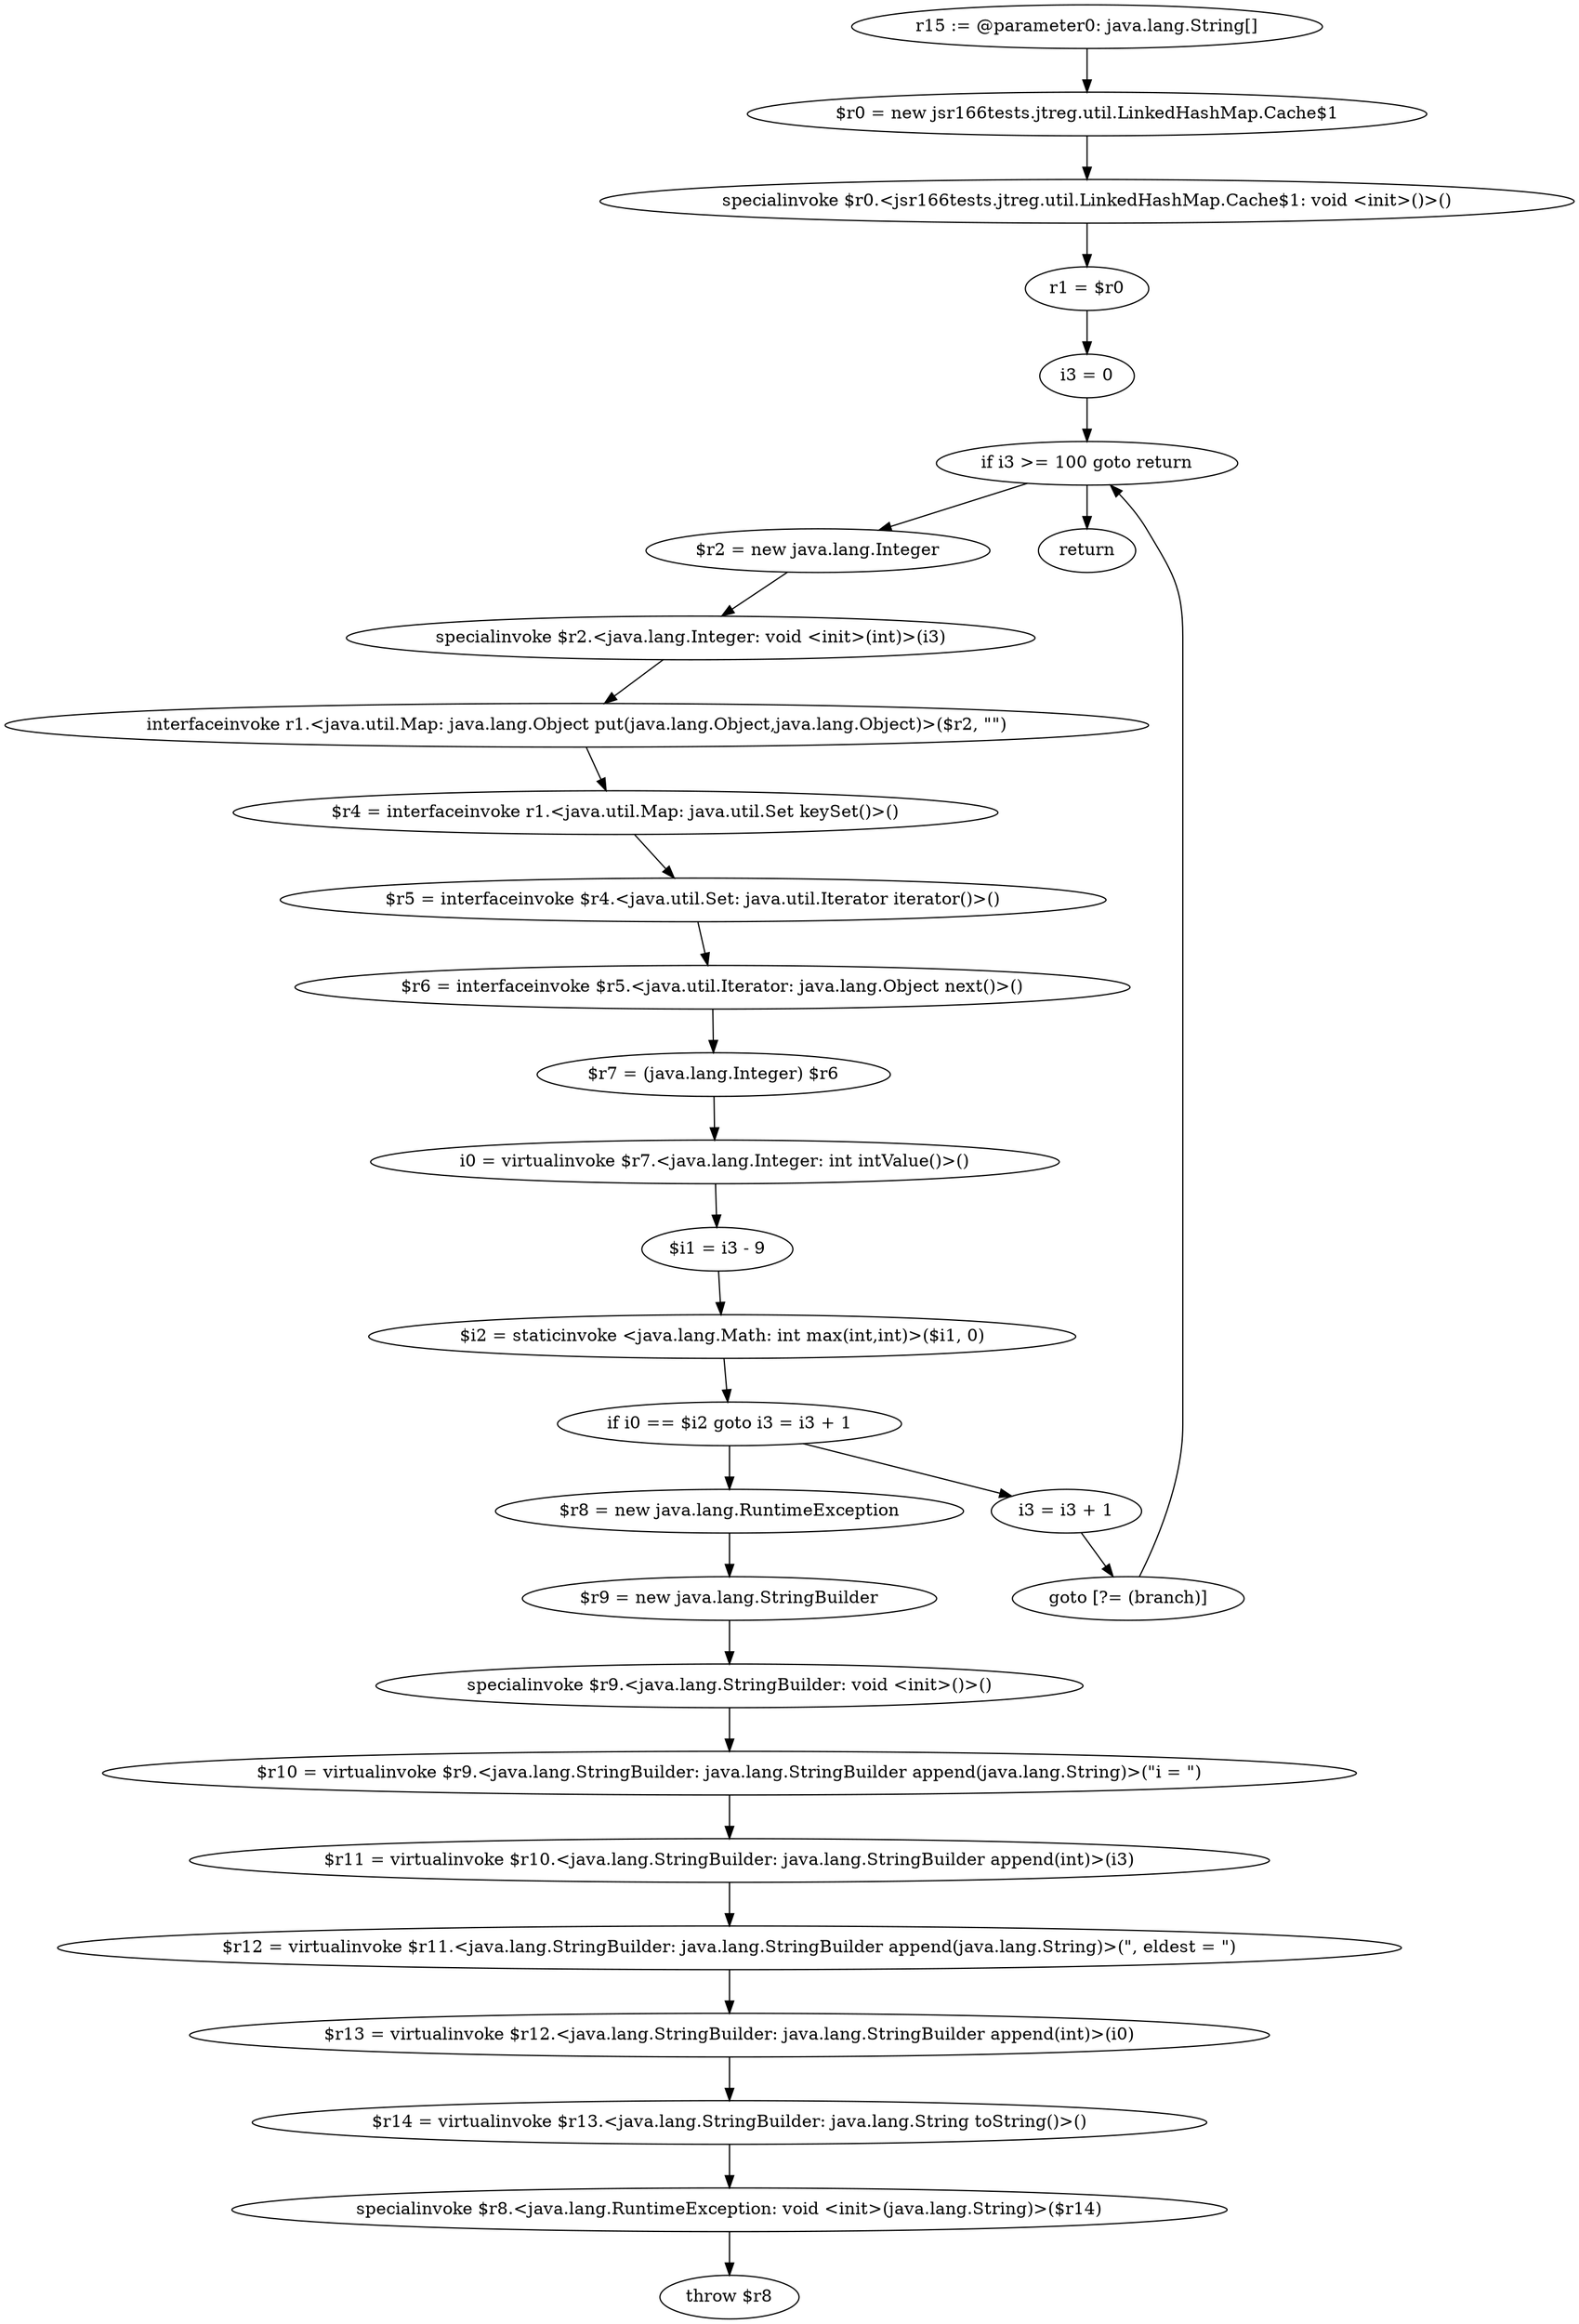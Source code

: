 digraph "unitGraph" {
    "r15 := @parameter0: java.lang.String[]"
    "$r0 = new jsr166tests.jtreg.util.LinkedHashMap.Cache$1"
    "specialinvoke $r0.<jsr166tests.jtreg.util.LinkedHashMap.Cache$1: void <init>()>()"
    "r1 = $r0"
    "i3 = 0"
    "if i3 >= 100 goto return"
    "$r2 = new java.lang.Integer"
    "specialinvoke $r2.<java.lang.Integer: void <init>(int)>(i3)"
    "interfaceinvoke r1.<java.util.Map: java.lang.Object put(java.lang.Object,java.lang.Object)>($r2, \"\")"
    "$r4 = interfaceinvoke r1.<java.util.Map: java.util.Set keySet()>()"
    "$r5 = interfaceinvoke $r4.<java.util.Set: java.util.Iterator iterator()>()"
    "$r6 = interfaceinvoke $r5.<java.util.Iterator: java.lang.Object next()>()"
    "$r7 = (java.lang.Integer) $r6"
    "i0 = virtualinvoke $r7.<java.lang.Integer: int intValue()>()"
    "$i1 = i3 - 9"
    "$i2 = staticinvoke <java.lang.Math: int max(int,int)>($i1, 0)"
    "if i0 == $i2 goto i3 = i3 + 1"
    "$r8 = new java.lang.RuntimeException"
    "$r9 = new java.lang.StringBuilder"
    "specialinvoke $r9.<java.lang.StringBuilder: void <init>()>()"
    "$r10 = virtualinvoke $r9.<java.lang.StringBuilder: java.lang.StringBuilder append(java.lang.String)>(\"i = \")"
    "$r11 = virtualinvoke $r10.<java.lang.StringBuilder: java.lang.StringBuilder append(int)>(i3)"
    "$r12 = virtualinvoke $r11.<java.lang.StringBuilder: java.lang.StringBuilder append(java.lang.String)>(\", eldest = \")"
    "$r13 = virtualinvoke $r12.<java.lang.StringBuilder: java.lang.StringBuilder append(int)>(i0)"
    "$r14 = virtualinvoke $r13.<java.lang.StringBuilder: java.lang.String toString()>()"
    "specialinvoke $r8.<java.lang.RuntimeException: void <init>(java.lang.String)>($r14)"
    "throw $r8"
    "i3 = i3 + 1"
    "goto [?= (branch)]"
    "return"
    "r15 := @parameter0: java.lang.String[]"->"$r0 = new jsr166tests.jtreg.util.LinkedHashMap.Cache$1";
    "$r0 = new jsr166tests.jtreg.util.LinkedHashMap.Cache$1"->"specialinvoke $r0.<jsr166tests.jtreg.util.LinkedHashMap.Cache$1: void <init>()>()";
    "specialinvoke $r0.<jsr166tests.jtreg.util.LinkedHashMap.Cache$1: void <init>()>()"->"r1 = $r0";
    "r1 = $r0"->"i3 = 0";
    "i3 = 0"->"if i3 >= 100 goto return";
    "if i3 >= 100 goto return"->"$r2 = new java.lang.Integer";
    "if i3 >= 100 goto return"->"return";
    "$r2 = new java.lang.Integer"->"specialinvoke $r2.<java.lang.Integer: void <init>(int)>(i3)";
    "specialinvoke $r2.<java.lang.Integer: void <init>(int)>(i3)"->"interfaceinvoke r1.<java.util.Map: java.lang.Object put(java.lang.Object,java.lang.Object)>($r2, \"\")";
    "interfaceinvoke r1.<java.util.Map: java.lang.Object put(java.lang.Object,java.lang.Object)>($r2, \"\")"->"$r4 = interfaceinvoke r1.<java.util.Map: java.util.Set keySet()>()";
    "$r4 = interfaceinvoke r1.<java.util.Map: java.util.Set keySet()>()"->"$r5 = interfaceinvoke $r4.<java.util.Set: java.util.Iterator iterator()>()";
    "$r5 = interfaceinvoke $r4.<java.util.Set: java.util.Iterator iterator()>()"->"$r6 = interfaceinvoke $r5.<java.util.Iterator: java.lang.Object next()>()";
    "$r6 = interfaceinvoke $r5.<java.util.Iterator: java.lang.Object next()>()"->"$r7 = (java.lang.Integer) $r6";
    "$r7 = (java.lang.Integer) $r6"->"i0 = virtualinvoke $r7.<java.lang.Integer: int intValue()>()";
    "i0 = virtualinvoke $r7.<java.lang.Integer: int intValue()>()"->"$i1 = i3 - 9";
    "$i1 = i3 - 9"->"$i2 = staticinvoke <java.lang.Math: int max(int,int)>($i1, 0)";
    "$i2 = staticinvoke <java.lang.Math: int max(int,int)>($i1, 0)"->"if i0 == $i2 goto i3 = i3 + 1";
    "if i0 == $i2 goto i3 = i3 + 1"->"$r8 = new java.lang.RuntimeException";
    "if i0 == $i2 goto i3 = i3 + 1"->"i3 = i3 + 1";
    "$r8 = new java.lang.RuntimeException"->"$r9 = new java.lang.StringBuilder";
    "$r9 = new java.lang.StringBuilder"->"specialinvoke $r9.<java.lang.StringBuilder: void <init>()>()";
    "specialinvoke $r9.<java.lang.StringBuilder: void <init>()>()"->"$r10 = virtualinvoke $r9.<java.lang.StringBuilder: java.lang.StringBuilder append(java.lang.String)>(\"i = \")";
    "$r10 = virtualinvoke $r9.<java.lang.StringBuilder: java.lang.StringBuilder append(java.lang.String)>(\"i = \")"->"$r11 = virtualinvoke $r10.<java.lang.StringBuilder: java.lang.StringBuilder append(int)>(i3)";
    "$r11 = virtualinvoke $r10.<java.lang.StringBuilder: java.lang.StringBuilder append(int)>(i3)"->"$r12 = virtualinvoke $r11.<java.lang.StringBuilder: java.lang.StringBuilder append(java.lang.String)>(\", eldest = \")";
    "$r12 = virtualinvoke $r11.<java.lang.StringBuilder: java.lang.StringBuilder append(java.lang.String)>(\", eldest = \")"->"$r13 = virtualinvoke $r12.<java.lang.StringBuilder: java.lang.StringBuilder append(int)>(i0)";
    "$r13 = virtualinvoke $r12.<java.lang.StringBuilder: java.lang.StringBuilder append(int)>(i0)"->"$r14 = virtualinvoke $r13.<java.lang.StringBuilder: java.lang.String toString()>()";
    "$r14 = virtualinvoke $r13.<java.lang.StringBuilder: java.lang.String toString()>()"->"specialinvoke $r8.<java.lang.RuntimeException: void <init>(java.lang.String)>($r14)";
    "specialinvoke $r8.<java.lang.RuntimeException: void <init>(java.lang.String)>($r14)"->"throw $r8";
    "i3 = i3 + 1"->"goto [?= (branch)]";
    "goto [?= (branch)]"->"if i3 >= 100 goto return";
}
